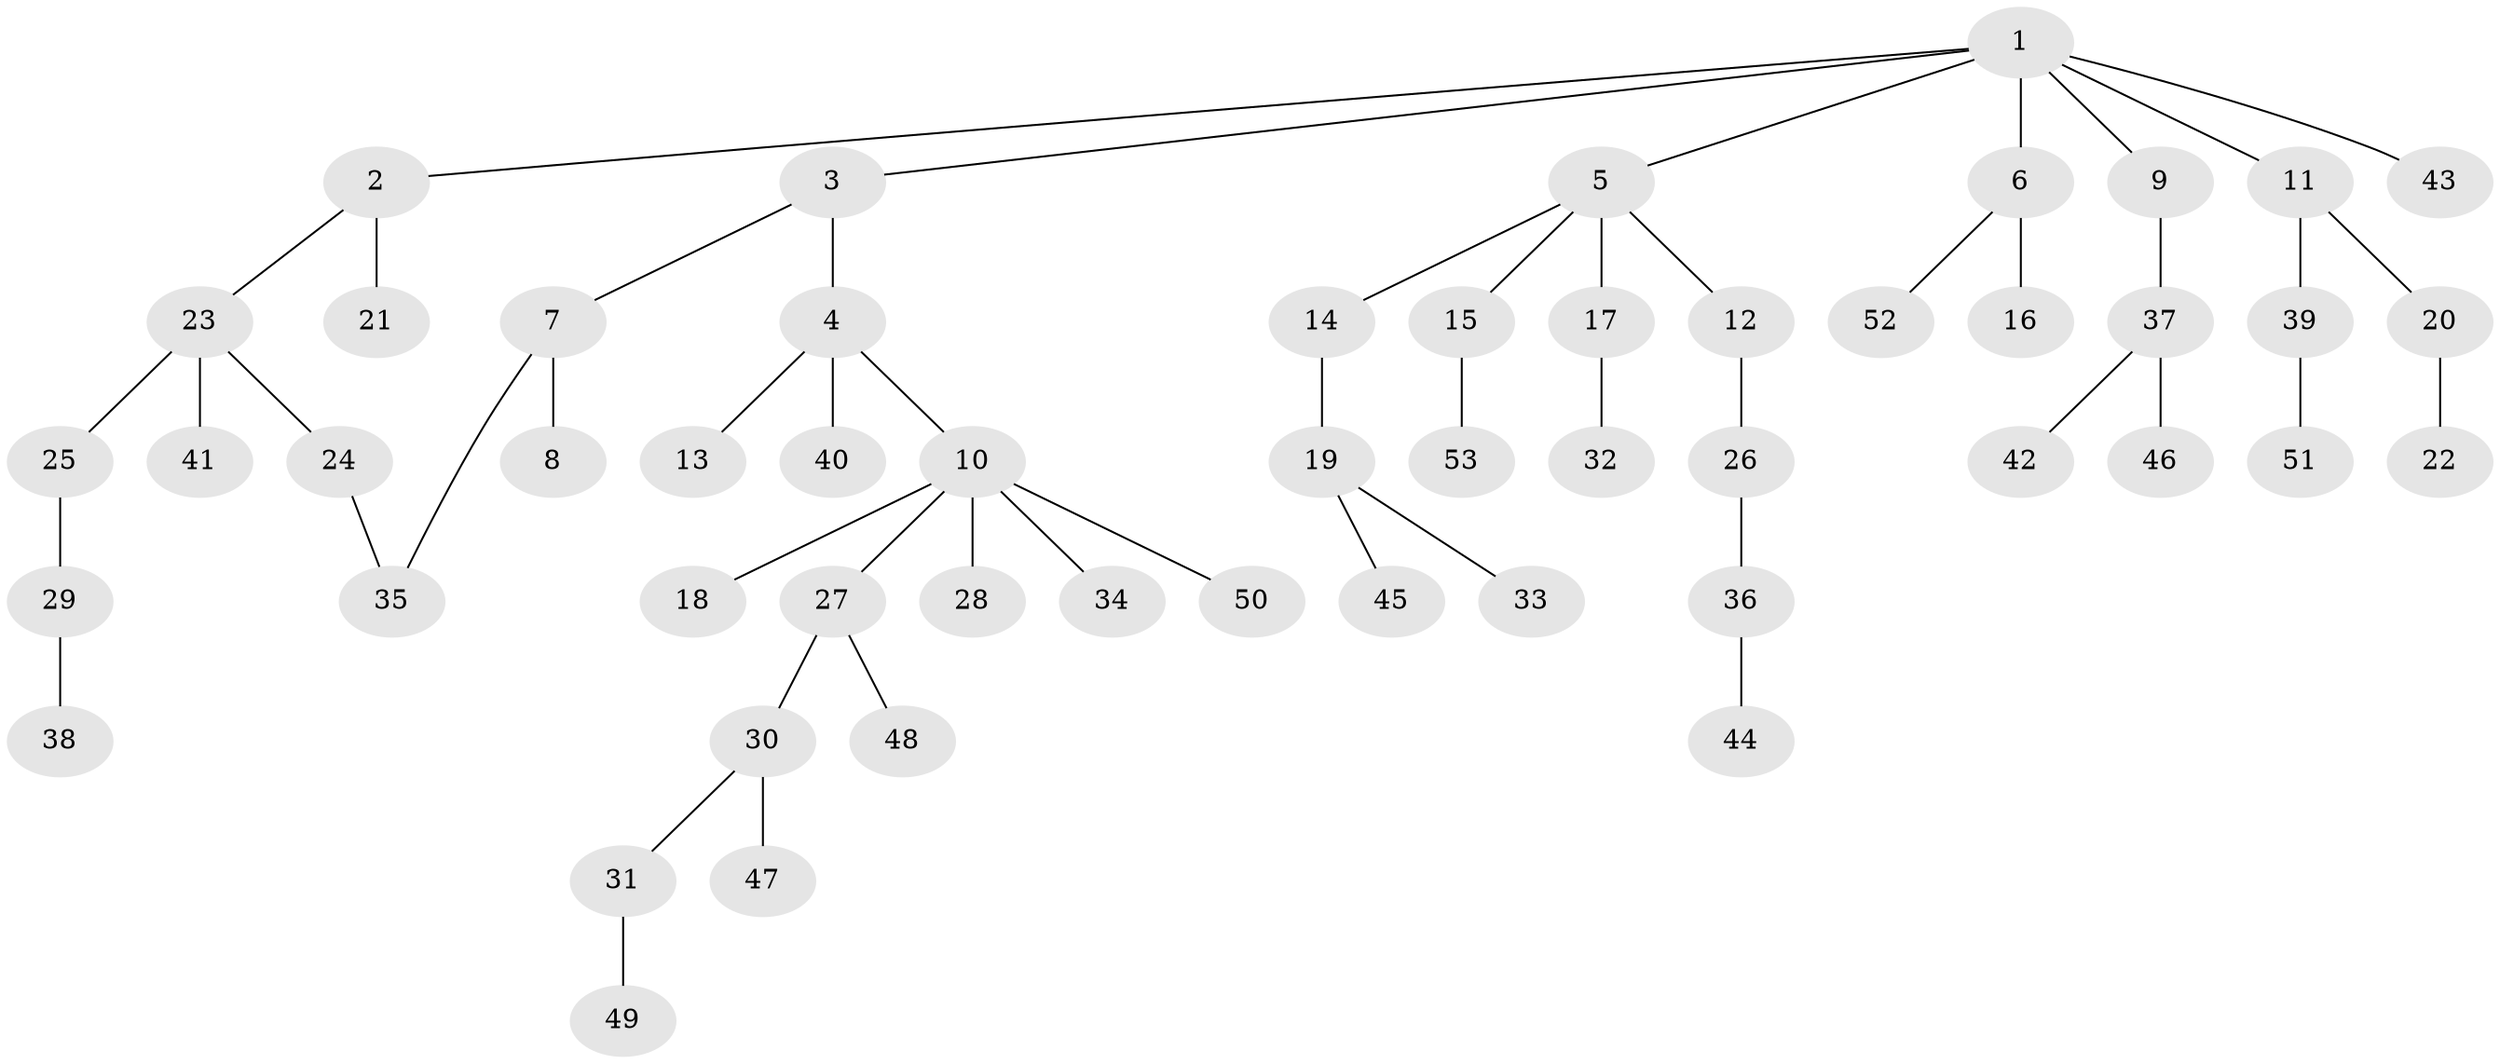 // original degree distribution, {8: 0.009523809523809525, 4: 0.06666666666666667, 5: 0.02857142857142857, 6: 0.009523809523809525, 2: 0.26666666666666666, 3: 0.12380952380952381, 1: 0.4857142857142857, 7: 0.009523809523809525}
// Generated by graph-tools (version 1.1) at 2025/34/03/09/25 02:34:03]
// undirected, 53 vertices, 53 edges
graph export_dot {
graph [start="1"]
  node [color=gray90,style=filled];
  1;
  2;
  3;
  4;
  5;
  6;
  7;
  8;
  9;
  10;
  11;
  12;
  13;
  14;
  15;
  16;
  17;
  18;
  19;
  20;
  21;
  22;
  23;
  24;
  25;
  26;
  27;
  28;
  29;
  30;
  31;
  32;
  33;
  34;
  35;
  36;
  37;
  38;
  39;
  40;
  41;
  42;
  43;
  44;
  45;
  46;
  47;
  48;
  49;
  50;
  51;
  52;
  53;
  1 -- 2 [weight=1.0];
  1 -- 3 [weight=1.0];
  1 -- 5 [weight=1.0];
  1 -- 6 [weight=1.0];
  1 -- 9 [weight=1.0];
  1 -- 11 [weight=1.0];
  1 -- 43 [weight=1.0];
  2 -- 21 [weight=1.0];
  2 -- 23 [weight=1.0];
  3 -- 4 [weight=1.0];
  3 -- 7 [weight=1.0];
  4 -- 10 [weight=1.0];
  4 -- 13 [weight=1.0];
  4 -- 40 [weight=1.0];
  5 -- 12 [weight=1.0];
  5 -- 14 [weight=1.0];
  5 -- 15 [weight=1.0];
  5 -- 17 [weight=1.0];
  6 -- 16 [weight=4.0];
  6 -- 52 [weight=1.0];
  7 -- 8 [weight=3.0];
  7 -- 35 [weight=1.0];
  9 -- 37 [weight=1.0];
  10 -- 18 [weight=3.0];
  10 -- 27 [weight=1.0];
  10 -- 28 [weight=1.0];
  10 -- 34 [weight=1.0];
  10 -- 50 [weight=1.0];
  11 -- 20 [weight=2.0];
  11 -- 39 [weight=1.0];
  12 -- 26 [weight=1.0];
  14 -- 19 [weight=1.0];
  15 -- 53 [weight=1.0];
  17 -- 32 [weight=1.0];
  19 -- 33 [weight=1.0];
  19 -- 45 [weight=1.0];
  20 -- 22 [weight=1.0];
  23 -- 24 [weight=1.0];
  23 -- 25 [weight=1.0];
  23 -- 41 [weight=3.0];
  24 -- 35 [weight=1.0];
  25 -- 29 [weight=1.0];
  26 -- 36 [weight=1.0];
  27 -- 30 [weight=1.0];
  27 -- 48 [weight=1.0];
  29 -- 38 [weight=1.0];
  30 -- 31 [weight=1.0];
  30 -- 47 [weight=2.0];
  31 -- 49 [weight=2.0];
  36 -- 44 [weight=1.0];
  37 -- 42 [weight=1.0];
  37 -- 46 [weight=1.0];
  39 -- 51 [weight=1.0];
}
